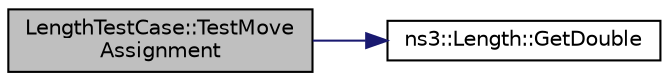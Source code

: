 digraph "LengthTestCase::TestMoveAssignment"
{
 // LATEX_PDF_SIZE
  edge [fontname="Helvetica",fontsize="10",labelfontname="Helvetica",labelfontsize="10"];
  node [fontname="Helvetica",fontsize="10",shape=record];
  rankdir="LR";
  Node1 [label="LengthTestCase::TestMove\lAssignment",height=0.2,width=0.4,color="black", fillcolor="grey75", style="filled", fontcolor="black",tooltip="Test that a length object can be updated by assignment from a moved length object."];
  Node1 -> Node2 [color="midnightblue",fontsize="10",style="solid",fontname="Helvetica"];
  Node2 [label="ns3::Length::GetDouble",height=0.2,width=0.4,color="black", fillcolor="white", style="filled",URL="$classns3_1_1_length.html#a3a2e6b71ceaf0370690099e5edb12372",tooltip="Current length value."];
}
